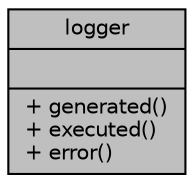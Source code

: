 digraph "logger"
{
 // LATEX_PDF_SIZE
  edge [fontname="Helvetica",fontsize="10",labelfontname="Helvetica",labelfontsize="10"];
  node [fontname="Helvetica",fontsize="10",shape=record];
  Node1 [label="{logger\n||+ generated()\l+ executed()\l+ error()\l}",height=0.2,width=0.4,color="black", fillcolor="grey75", style="filled", fontcolor="black",tooltip="logger base class"];
}
